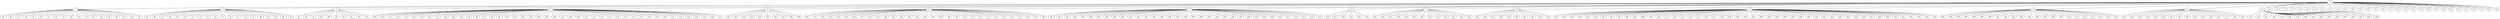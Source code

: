 
graph graphname {
    0 -- 1
0 -- 2
0 -- 3
0 -- 4
0 -- 5
0 -- 6
0 -- 7
0 -- 8
0 -- 9
0 -- 10
0 -- 11
0 -- 12
0 -- 13
0 -- 14
0 -- 15
0 -- 16
0 -- 17
0 -- 18
0 -- 19
0 -- 20
0 -- 21
0 -- 22
0 -- 23
0 -- 24
0 -- 25
0 -- 26
0 -- 27
0 -- 28
0 -- 29
0 -- 30
0 -- 31
0 -- 32
0 -- 33
0 -- 34
0 -- 35
0 -- 36
0 -- 37
0 -- 38
0 -- 39
0 -- 40
0 -- 41
0 -- 42
0 -- 43
0 -- 44
0 -- 45
1 -- 64
1 -- 46
1 -- 47
1 -- 48
1 -- 49
1 -- 50
1 -- 51
1 -- 52
1 -- 53
1 -- 54
1 -- 55
1 -- 56
1 -- 57
1 -- 58
1 -- 59
1 -- 60
1 -- 61
1 -- 62
1 -- 63
2 -- 65
2 -- 66
2 -- 67
2 -- 68
2 -- 69
2 -- 70
2 -- 71
2 -- 72
2 -- 73
2 -- 74
2 -- 75
2 -- 76
2 -- 77
2 -- 78
2 -- 79
2 -- 80
2 -- 81
2 -- 82
2 -- 83
2 -- 84
3 -- 85
3 -- 86
3 -- 87
3 -- 88
3 -- 89
3 -- 90
3 -- 91
3 -- 92
3 -- 93
3 -- 94
4 -- 128
4 -- 130
4 -- 131
4 -- 132
4 -- 133
4 -- 134
4 -- 129
4 -- 136
4 -- 137
4 -- 138
4 -- 139
4 -- 135
4 -- 95
4 -- 96
4 -- 97
4 -- 98
4 -- 99
4 -- 100
4 -- 101
4 -- 102
4 -- 103
4 -- 104
4 -- 105
4 -- 106
4 -- 107
4 -- 108
4 -- 109
4 -- 110
4 -- 111
4 -- 112
4 -- 113
4 -- 114
4 -- 115
4 -- 116
4 -- 117
4 -- 118
4 -- 119
4 -- 120
4 -- 121
4 -- 122
4 -- 123
4 -- 124
4 -- 125
4 -- 126
4 -- 127
5 -- 140
5 -- 141
5 -- 142
5 -- 143
5 -- 144
5 -- 145
5 -- 146
5 -- 147
5 -- 148
5 -- 149
6 -- 150
6 -- 151
6 -- 152
6 -- 153
6 -- 154
6 -- 155
6 -- 156
6 -- 157
6 -- 158
6 -- 159
6 -- 160
6 -- 161
6 -- 162
6 -- 163
6 -- 164
6 -- 165
6 -- 166
6 -- 167
6 -- 168
6 -- 169
6 -- 170
6 -- 171
6 -- 172
6 -- 173
6 -- 174
6 -- 175
6 -- 176
6 -- 177
6 -- 178
6 -- 179
6 -- 180
7 -- 181
7 -- 182
7 -- 183
7 -- 184
7 -- 185
7 -- 186
7 -- 187
7 -- 188
7 -- 189
7 -- 190
7 -- 191
7 -- 192
7 -- 193
7 -- 194
7 -- 195
7 -- 196
7 -- 197
7 -- 198
7 -- 199
7 -- 200
7 -- 201
7 -- 202
7 -- 203
7 -- 204
7 -- 205
7 -- 206
7 -- 207
7 -- 208
7 -- 209
7 -- 210
7 -- 211
7 -- 212
7 -- 213
7 -- 214
7 -- 215
8 -- 216
8 -- 217
8 -- 218
8 -- 219
8 -- 220
8 -- 221
9 -- 224
9 -- 226
9 -- 227
9 -- 228
9 -- 229
9 -- 230
9 -- 225
9 -- 232
9 -- 233
9 -- 234
9 -- 231
9 -- 222
9 -- 223
10 -- 235
10 -- 236
10 -- 237
10 -- 238
10 -- 239
10 -- 240
10 -- 241
10 -- 242
10 -- 243
10 -- 244
11 -- 256
11 -- 258
11 -- 259
11 -- 260
11 -- 261
11 -- 262
11 -- 257
11 -- 264
11 -- 265
11 -- 266
11 -- 267
11 -- 268
11 -- 269
11 -- 270
11 -- 271
11 -- 272
11 -- 273
11 -- 274
11 -- 275
11 -- 276
11 -- 277
11 -- 278
11 -- 279
11 -- 280
11 -- 281
11 -- 282
11 -- 283
11 -- 284
11 -- 285
11 -- 286
11 -- 287
11 -- 288
11 -- 289
11 -- 290
11 -- 291
11 -- 292
11 -- 293
11 -- 263
11 -- 245
11 -- 246
11 -- 247
11 -- 248
11 -- 249
11 -- 250
11 -- 251
11 -- 252
11 -- 253
11 -- 254
11 -- 255
12 -- 294
12 -- 295
12 -- 296
12 -- 297
12 -- 298
12 -- 299
12 -- 300
12 -- 301
12 -- 302
12 -- 303
12 -- 304
12 -- 305
12 -- 306
12 -- 307
12 -- 308
12 -- 309
12 -- 310
12 -- 311
12 -- 312
12 -- 313
12 -- 314
12 -- 315
12 -- 316
13 -- 320
13 -- 322
13 -- 323
13 -- 324
13 -- 325
13 -- 326
13 -- 321
13 -- 328
13 -- 329
13 -- 330
13 -- 327
13 -- 332
13 -- 331
13 -- 317
13 -- 318
13 -- 319
14 -- 333
14 -- 334
14 -- 335
14 -- 336
14 -- 337
14 -- 338
14 -- 339
14 -- 340
14 -- 341
14 -- 342
14 -- 343
14 -- 344
14 -- 345
14 -- 346
14 -- 347
14 -- 348
14 -- 349

}
